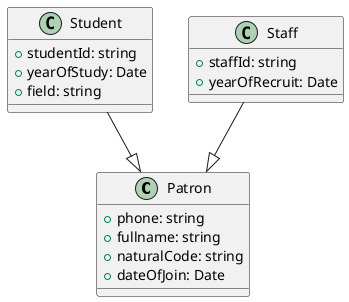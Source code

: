 @startuml patronInheritClass
class Patron {
  + phone: string
  + fullname: string
  + naturalCode: string
  + dateOfJoin: Date
}

class Student {
  + studentId: string
  + yearOfStudy: Date
  + field: string
}

class Staff {
  + staffId: string
  + yearOfRecruit: Date
}

Student --|> Patron
Staff --|> Patron
@enduml